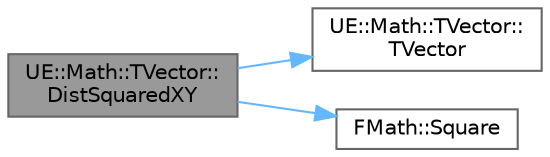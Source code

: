 digraph "UE::Math::TVector::DistSquaredXY"
{
 // INTERACTIVE_SVG=YES
 // LATEX_PDF_SIZE
  bgcolor="transparent";
  edge [fontname=Helvetica,fontsize=10,labelfontname=Helvetica,labelfontsize=10];
  node [fontname=Helvetica,fontsize=10,shape=box,height=0.2,width=0.4];
  rankdir="LR";
  Node1 [id="Node000001",label="UE::Math::TVector::\lDistSquaredXY",height=0.2,width=0.4,color="gray40", fillcolor="grey60", style="filled", fontcolor="black",tooltip="Squared distance between two points in the XY plane only."];
  Node1 -> Node2 [id="edge1_Node000001_Node000002",color="steelblue1",style="solid",tooltip=" "];
  Node2 [id="Node000002",label="UE::Math::TVector::\lTVector",height=0.2,width=0.4,color="grey40", fillcolor="white", style="filled",URL="$de/d77/structUE_1_1Math_1_1TVector.html#a50071892cd411543cbbb3d9d35a6f277",tooltip="Default constructor (no initialization)."];
  Node1 -> Node3 [id="edge2_Node000001_Node000003",color="steelblue1",style="solid",tooltip=" "];
  Node3 [id="Node000003",label="FMath::Square",height=0.2,width=0.4,color="grey40", fillcolor="white", style="filled",URL="$dc/d20/structFMath.html#a75ab76fcf6b3ba793913464f8798ea6b",tooltip="Multiples value by itself."];
}
